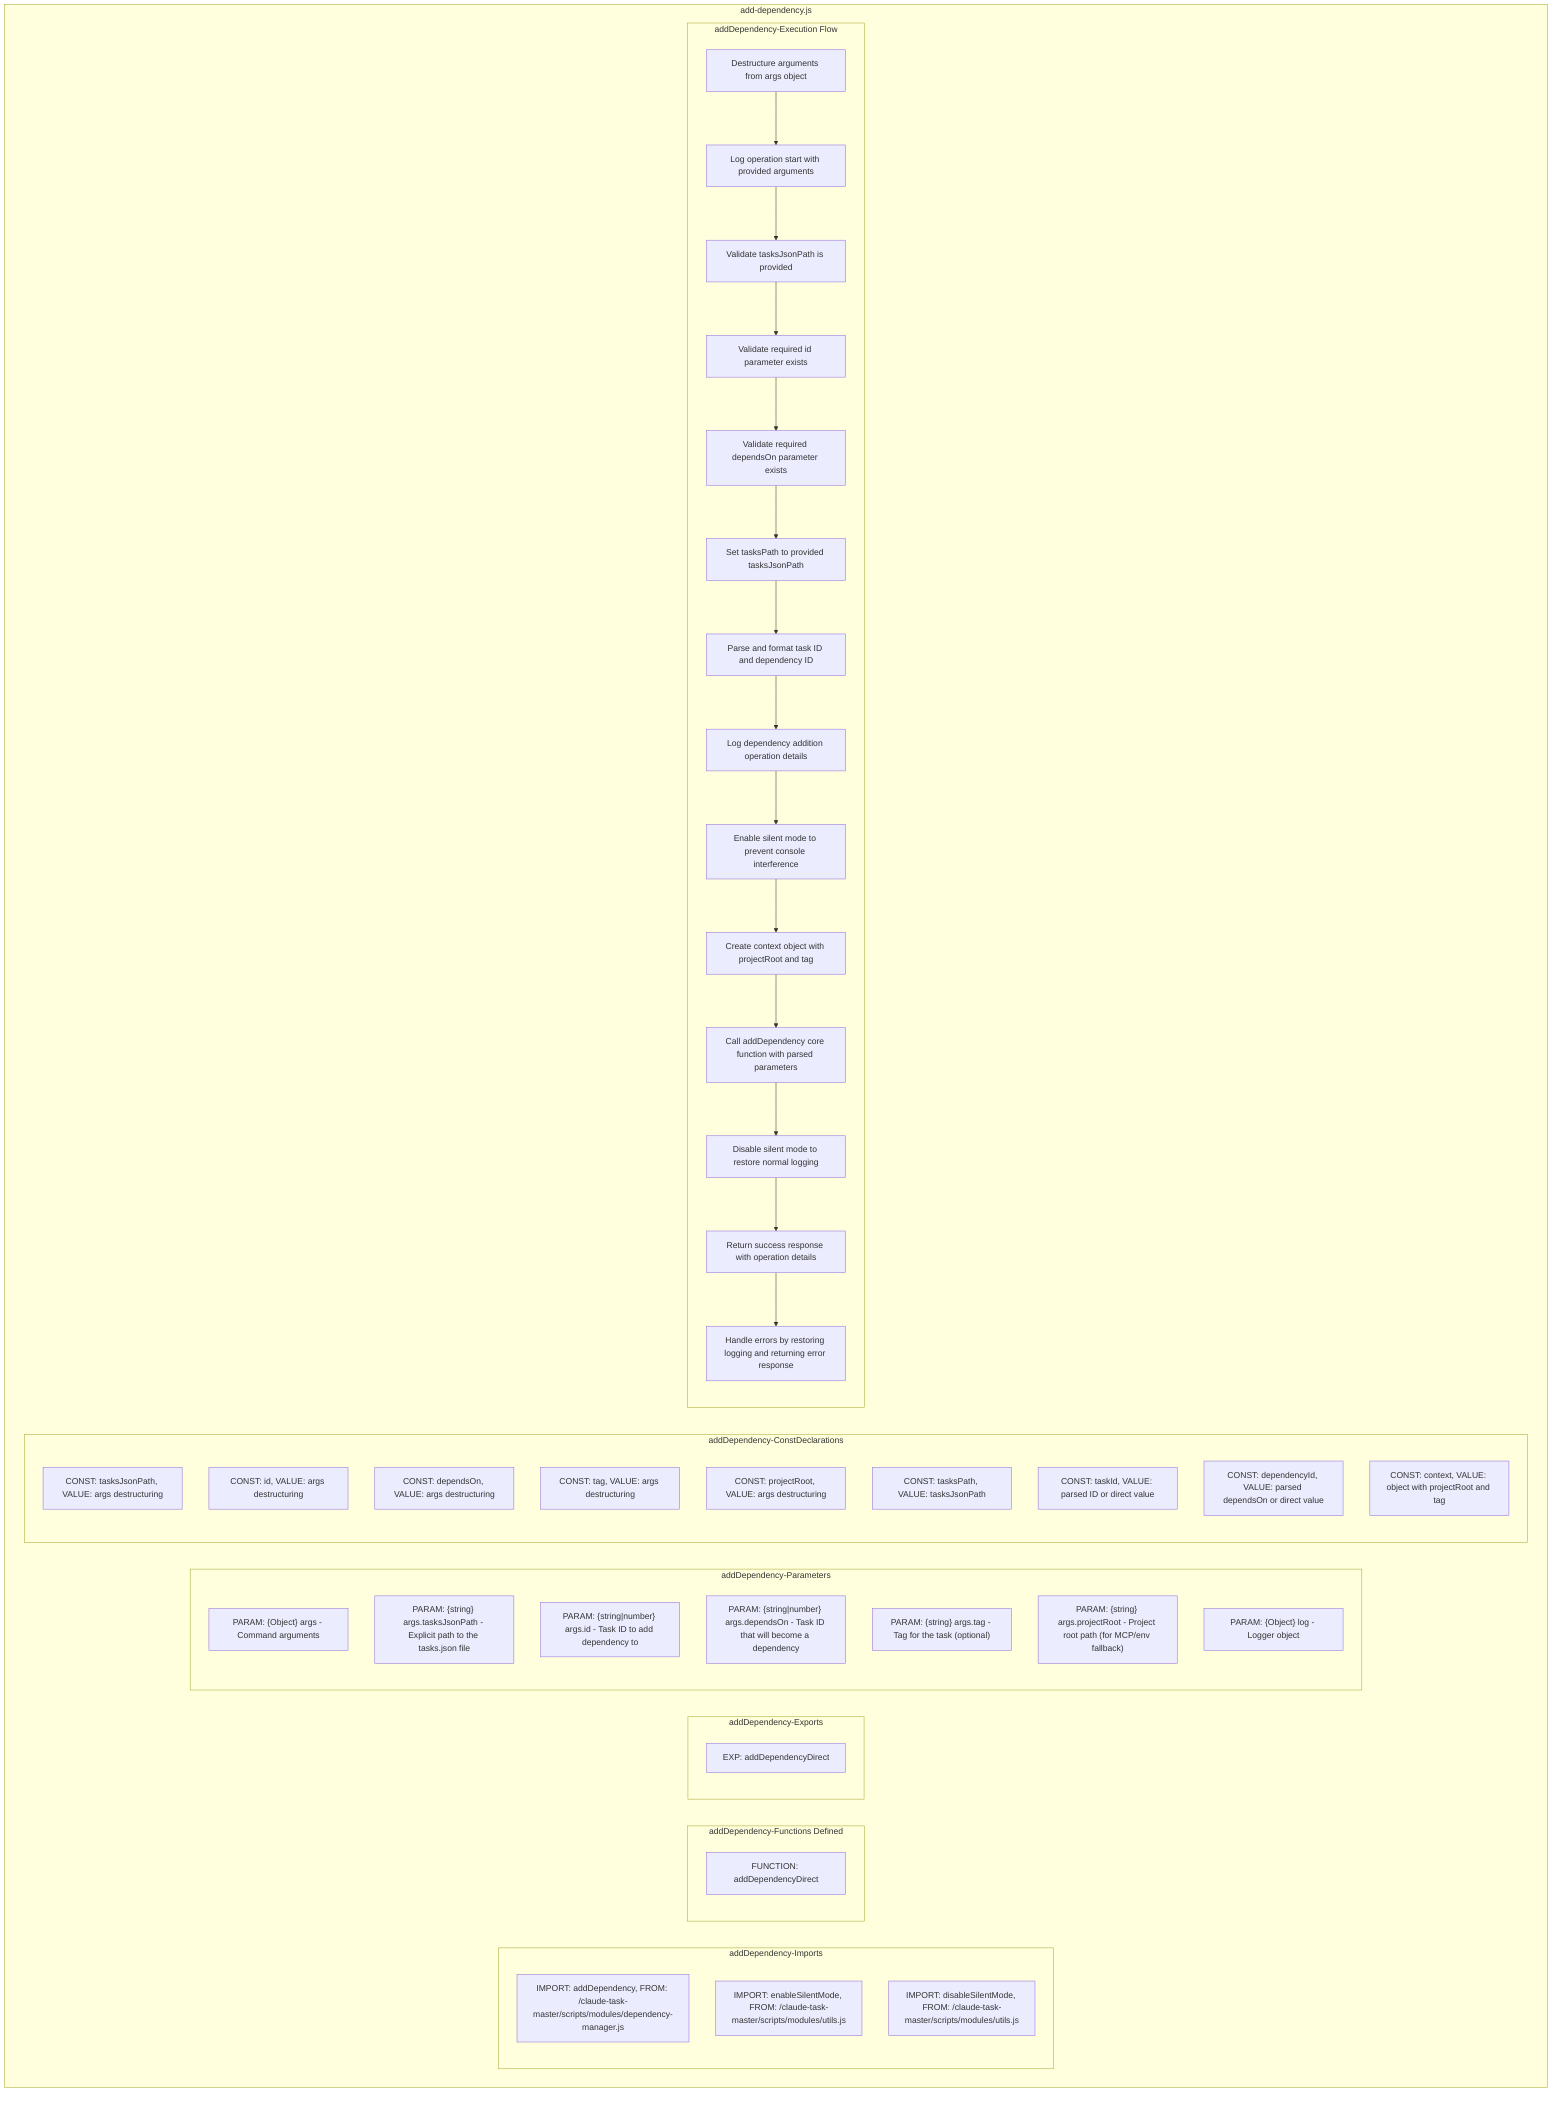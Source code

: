 flowchart TB
    subgraph addDependency-Imports["addDependency-Imports"]
        I1["IMPORT: addDependency, FROM: /claude-task-master/scripts/modules/dependency-manager.js"]
        I2["IMPORT: enableSilentMode, FROM: /claude-task-master/scripts/modules/utils.js"]
        I3["IMPORT: disableSilentMode, FROM: /claude-task-master/scripts/modules/utils.js"]
    end
    subgraph addDependency-FunctionsDefined["addDependency-Functions Defined"]
        FU1["FUNCTION: addDependencyDirect"]
    end
    subgraph addDependency-Exports["addDependency-Exports"]
        E1["EXP: addDependencyDirect"]
    end
    subgraph addDependency-Parameters["addDependency-Parameters"]
        P1["PARAM: {Object} args - Command arguments"]
        P2["PARAM: {string} args.tasksJsonPath - Explicit path to the tasks.json file"]
        P3["PARAM: {string|number} args.id - Task ID to add dependency to"]
        P4["PARAM: {string|number} args.dependsOn - Task ID that will become a dependency"]
        P5["PARAM: {string} args.tag - Tag for the task (optional)"]
        P6["PARAM: {string} args.projectRoot - Project root path (for MCP/env fallback)"]
        P7["PARAM: {Object} log - Logger object"]
    end
    subgraph addDependency-Constants["addDependency-ConstDeclarations"]
        C1["CONST: tasksJsonPath, VALUE: args destructuring"]
        C2["CONST: id, VALUE: args destructuring"]
        C3["CONST: dependsOn, VALUE: args destructuring"]
        C4["CONST: tag, VALUE: args destructuring"]
        C5["CONST: projectRoot, VALUE: args destructuring"]
        C6["CONST: tasksPath, VALUE: tasksJsonPath"]
        C7["CONST: taskId, VALUE: parsed ID or direct value"]
        C8["CONST: dependencyId, VALUE: parsed dependsOn or direct value"]
        C9["CONST: context, VALUE: object with projectRoot and tag"]
    end
    subgraph addDependency-ExecutionFlow["addDependency-Execution Flow"]
        FL1["Destructure arguments from args object"]
        FL2["Log operation start with provided arguments"]
        FL3["Validate tasksJsonPath is provided"]
        FL4["Validate required id parameter exists"]
        FL5["Validate required dependsOn parameter exists"]
        FL6["Set tasksPath to provided tasksJsonPath"]
        FL7["Parse and format task ID and dependency ID"]
        FL8["Log dependency addition operation details"]
        FL9["Enable silent mode to prevent console interference"]
        FL10["Create context object with projectRoot and tag"]
        FL11["Call addDependency core function with parsed parameters"]
        FL12["Disable silent mode to restore normal logging"]
        FL13["Return success response with operation details"]
        FL14["Handle errors by restoring logging and returning error response"]
    end
    subgraph addDependency["add-dependency.js"]
        addDependency-Imports
        addDependency-FunctionsDefined
        addDependency-Exports
        addDependency-Parameters
        addDependency-Constants
        addDependency-ExecutionFlow
    end
    FL1 --> FL2
    FL2 --> FL3
    FL3 --> FL4
    FL4 --> FL5
    FL5 --> FL6
    FL6 --> FL7
    FL7 --> FL8
    FL8 --> FL9
    FL9 --> FL10
    FL10 --> FL11
    FL11 --> FL12
    FL12 --> FL13
    FL13 --> FL14